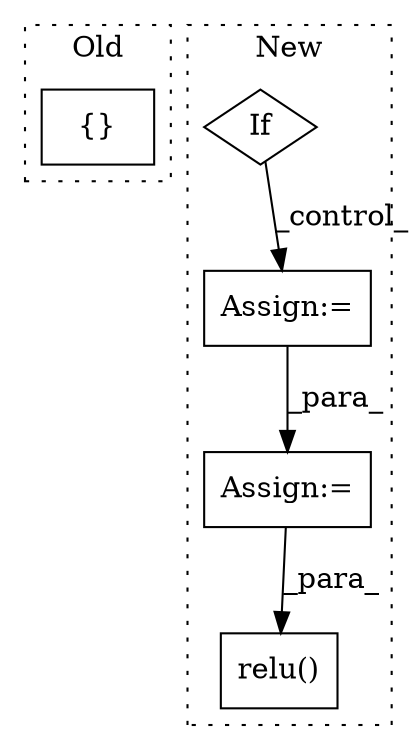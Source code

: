 digraph G {
subgraph cluster0 {
1 [label="{}" a="59" s="2471,2503" l="1,0" shape="box"];
label = "Old";
style="dotted";
}
subgraph cluster1 {
2 [label="relu()" a="75" s="3376,3387" l="10,1" shape="box"];
3 [label="Assign:=" a="68" s="3211" l="3" shape="box"];
4 [label="If" a="96" s="3181,3196" l="3,14" shape="diamond"];
5 [label="Assign:=" a="68" s="3299" l="3" shape="box"];
label = "New";
style="dotted";
}
3 -> 5 [label="_para_"];
4 -> 3 [label="_control_"];
5 -> 2 [label="_para_"];
}